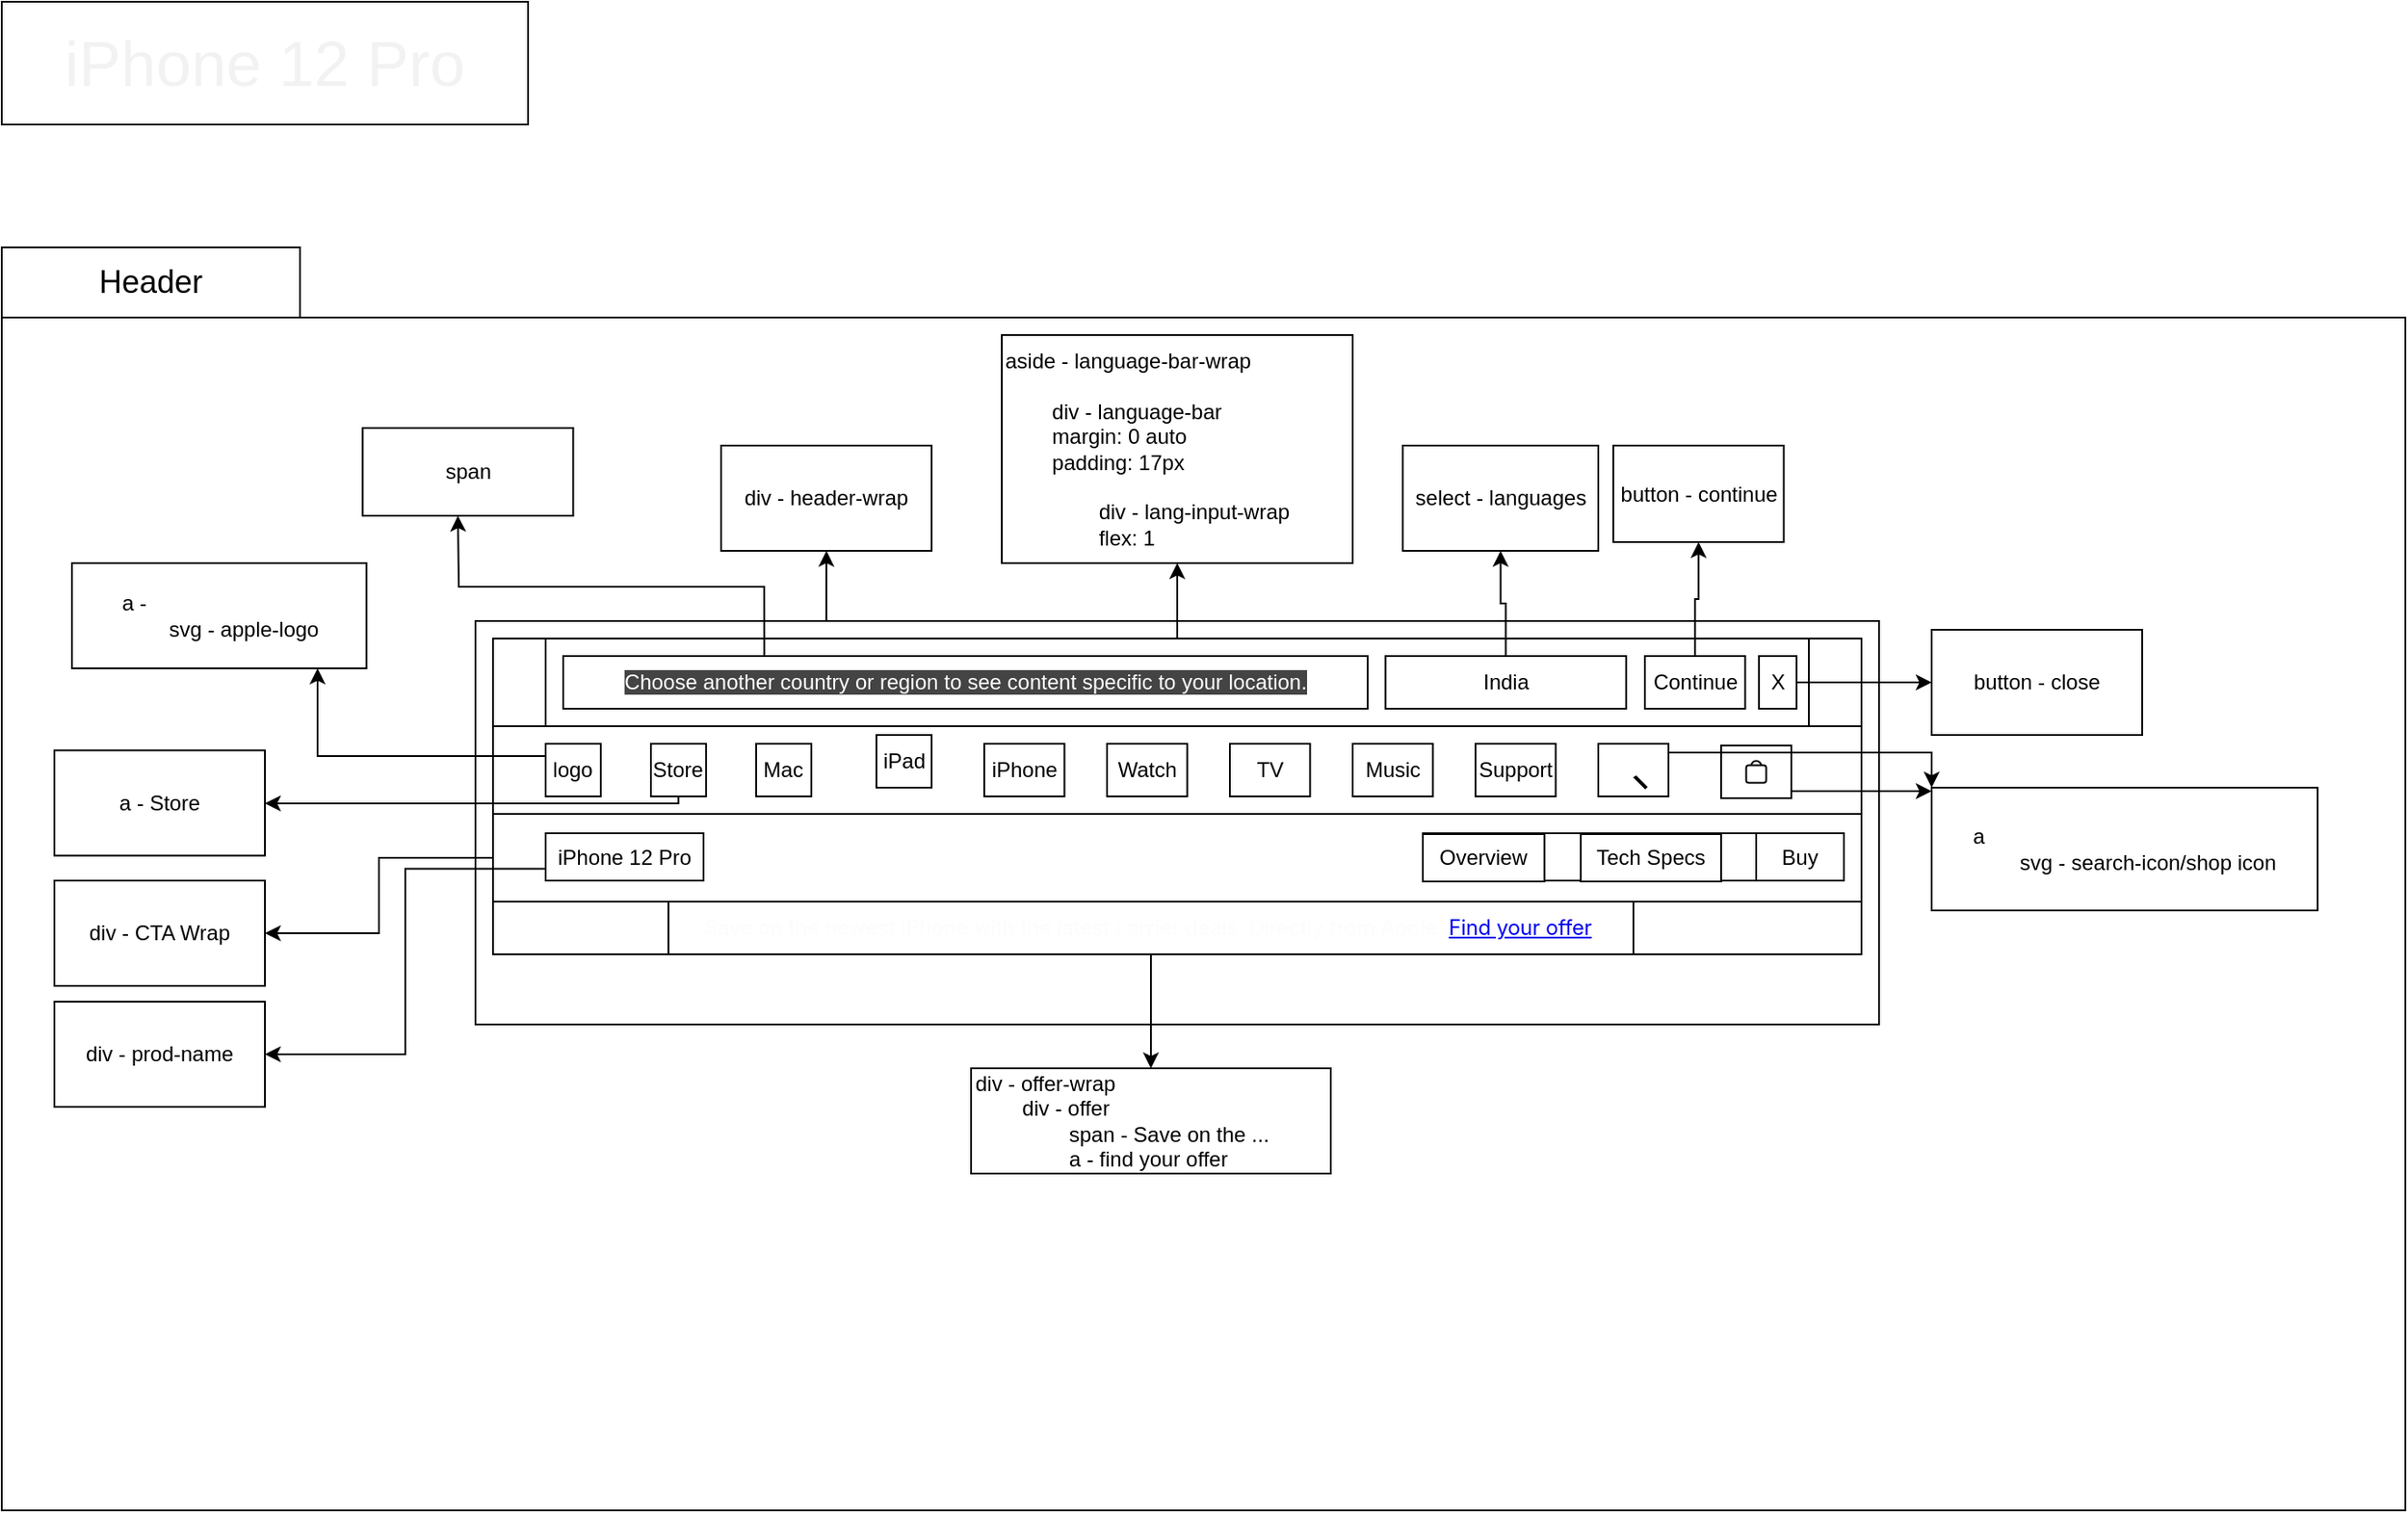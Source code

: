 <mxfile>
    <diagram id="HI-pFxY6XdASCWODzjDD" name="Page-1">
        <mxGraphModel dx="1712" dy="407" grid="1" gridSize="10" guides="1" tooltips="1" connect="1" arrows="1" fold="1" page="1" pageScale="1" pageWidth="850" pageHeight="1100" math="0" shadow="0">
            <root>
                <mxCell id="0"/>
                <mxCell id="1" parent="0"/>
                <mxCell id="63" value="" style="whiteSpace=wrap;html=1;" parent="1" vertex="1">
                    <mxGeometry x="-800" y="260" width="1370" height="680" as="geometry"/>
                </mxCell>
                <mxCell id="59" value="&lt;font style=&quot;font-size: 36px&quot; color=&quot;#f2f2f2&quot;&gt;iPhone 12 Pro&lt;/font&gt;" style="rounded=0;whiteSpace=wrap;html=1;align=center;" parent="1" vertex="1">
                    <mxGeometry x="-800" y="80" width="300" height="70" as="geometry"/>
                </mxCell>
                <mxCell id="61" value="&lt;font style=&quot;font-size: 18px&quot;&gt;Header&lt;/font&gt;" style="whiteSpace=wrap;html=1;" parent="1" vertex="1">
                    <mxGeometry x="-800" y="220" width="170" height="40" as="geometry"/>
                </mxCell>
                <mxCell id="62" value="" style="group" parent="1" vertex="1" connectable="0">
                    <mxGeometry x="-710" y="323" width="1129.995" height="340" as="geometry"/>
                </mxCell>
                <mxCell id="3" style="edgeStyle=orthogonalEdgeStyle;rounded=0;orthogonalLoop=1;jettySize=auto;html=1;exitX=0.25;exitY=0;exitDx=0;exitDy=0;" parent="62" source="2" edge="1">
                    <mxGeometry relative="1" as="geometry">
                        <mxPoint x="380.059" y="70" as="targetPoint"/>
                    </mxGeometry>
                </mxCell>
                <mxCell id="2" value="" style="whiteSpace=wrap;html=1;" parent="62" vertex="1">
                    <mxGeometry x="180" y="110" width="800" height="230" as="geometry"/>
                </mxCell>
                <mxCell id="4" value="div - header-wrap" style="whiteSpace=wrap;html=1;" parent="62" vertex="1">
                    <mxGeometry x="320" y="10" width="120" height="60" as="geometry"/>
                </mxCell>
                <mxCell id="9" value="" style="whiteSpace=wrap;html=1;" parent="62" vertex="1">
                    <mxGeometry x="190" y="170" width="780" height="50" as="geometry"/>
                </mxCell>
                <mxCell id="5" value="" style="whiteSpace=wrap;html=1;" parent="62" vertex="1">
                    <mxGeometry x="190" y="120" width="780" height="50" as="geometry"/>
                </mxCell>
                <mxCell id="14" value="select - languages" style="whiteSpace=wrap;html=1;" parent="62" vertex="1">
                    <mxGeometry x="708.57" y="10" width="111.43" height="60" as="geometry"/>
                </mxCell>
                <mxCell id="19" value="" style="group" parent="62" vertex="1" connectable="0">
                    <mxGeometry x="220" y="120" width="720" height="50" as="geometry"/>
                </mxCell>
                <mxCell id="6" value="" style="whiteSpace=wrap;html=1;" parent="19" vertex="1">
                    <mxGeometry width="720" height="50" as="geometry"/>
                </mxCell>
                <mxCell id="11" value="&lt;span style=&quot;color: rgb(255 , 255 , 255) ; font-family: &amp;#34;sf pro text&amp;#34; , &amp;#34;myriad set pro&amp;#34; , , , &amp;#34;blinkmacsystemfont&amp;#34; , &amp;#34;segoe ui&amp;#34; , &amp;#34;sf pro icons&amp;#34; , &amp;#34;apple legacy icons&amp;#34; , &amp;#34;helvetica neue&amp;#34; , &amp;#34;helvetica&amp;#34; , &amp;#34;arial&amp;#34; , sans-serif ; text-align: left ; background-color: rgb(68 , 68 , 68)&quot;&gt;Choose another country or region to see content specific to your location.&lt;/span&gt;" style="whiteSpace=wrap;html=1;" parent="19" vertex="1">
                    <mxGeometry x="10" y="10" width="458.57" height="30" as="geometry"/>
                </mxCell>
                <mxCell id="13" value="India" style="whiteSpace=wrap;html=1;" parent="19" vertex="1">
                    <mxGeometry x="478.71" y="10" width="137.143" height="30" as="geometry"/>
                </mxCell>
                <mxCell id="16" value="Continue" style="whiteSpace=wrap;html=1;" parent="19" vertex="1">
                    <mxGeometry x="626.57" y="10" width="57.14" height="30" as="geometry"/>
                </mxCell>
                <mxCell id="22" value="X" style="whiteSpace=wrap;html=1;" parent="19" vertex="1">
                    <mxGeometry x="691.57" y="10" width="21.43" height="30" as="geometry"/>
                </mxCell>
                <mxCell id="15" value="" style="edgeStyle=orthogonalEdgeStyle;rounded=0;orthogonalLoop=1;jettySize=auto;html=1;" parent="62" source="13" target="14" edge="1">
                    <mxGeometry relative="1" as="geometry"/>
                </mxCell>
                <mxCell id="20" value="button - continue" style="whiteSpace=wrap;html=1;" parent="62" vertex="1">
                    <mxGeometry x="828.57" y="10" width="97.14" height="55" as="geometry"/>
                </mxCell>
                <mxCell id="21" value="" style="edgeStyle=orthogonalEdgeStyle;rounded=0;orthogonalLoop=1;jettySize=auto;html=1;" parent="62" source="16" target="20" edge="1">
                    <mxGeometry relative="1" as="geometry"/>
                </mxCell>
                <mxCell id="23" value="button - close" style="whiteSpace=wrap;html=1;" parent="62" vertex="1">
                    <mxGeometry x="1009.995" y="115" width="120" height="60" as="geometry"/>
                </mxCell>
                <mxCell id="24" value="" style="edgeStyle=orthogonalEdgeStyle;rounded=0;orthogonalLoop=1;jettySize=auto;html=1;" parent="62" source="22" target="23" edge="1">
                    <mxGeometry relative="1" as="geometry"/>
                </mxCell>
                <mxCell id="25" value="logo" style="whiteSpace=wrap;html=1;" parent="62" vertex="1">
                    <mxGeometry x="220" y="180" width="31.43" height="30" as="geometry"/>
                </mxCell>
                <mxCell id="26" value="&lt;div&gt;&lt;span style=&quot;white-space: pre&quot;&gt;&#9;&lt;/span&gt;&lt;span&gt;a -&lt;/span&gt;&lt;br&gt;&lt;/div&gt;&lt;div&gt;&lt;span&gt;&lt;span style=&quot;white-space: pre&quot;&gt;&#9;&lt;span style=&quot;white-space: pre&quot;&gt;&#9;&lt;/span&gt;s&lt;/span&gt;vg&amp;nbsp;- apple-logo&lt;/span&gt;&lt;/div&gt;" style="whiteSpace=wrap;html=1;align=left;" parent="62" vertex="1">
                    <mxGeometry x="-50" y="77" width="167.86" height="60" as="geometry"/>
                </mxCell>
                <mxCell id="27" value="" style="edgeStyle=orthogonalEdgeStyle;rounded=0;orthogonalLoop=1;jettySize=auto;html=1;" parent="62" source="25" target="26" edge="1">
                    <mxGeometry relative="1" as="geometry">
                        <Array as="points">
                            <mxPoint x="90" y="187"/>
                        </Array>
                    </mxGeometry>
                </mxCell>
                <mxCell id="28" value="Store" style="whiteSpace=wrap;html=1;" parent="62" vertex="1">
                    <mxGeometry x="280" y="180" width="31.43" height="30" as="geometry"/>
                </mxCell>
                <mxCell id="29" value="Mac" style="whiteSpace=wrap;html=1;" parent="62" vertex="1">
                    <mxGeometry x="340" y="180" width="31.43" height="30" as="geometry"/>
                </mxCell>
                <mxCell id="30" value="iPad" style="whiteSpace=wrap;html=1;" parent="62" vertex="1">
                    <mxGeometry x="408.57" y="175" width="31.43" height="30" as="geometry"/>
                </mxCell>
                <mxCell id="31" value="iPhone" style="whiteSpace=wrap;html=1;" parent="62" vertex="1">
                    <mxGeometry x="470" y="180" width="45.72" height="30" as="geometry"/>
                </mxCell>
                <mxCell id="32" value="Watch" style="whiteSpace=wrap;html=1;" parent="62" vertex="1">
                    <mxGeometry x="540" y="180" width="45.72" height="30" as="geometry"/>
                </mxCell>
                <mxCell id="33" value="TV" style="whiteSpace=wrap;html=1;" parent="62" vertex="1">
                    <mxGeometry x="610" y="180" width="45.72" height="30" as="geometry"/>
                </mxCell>
                <mxCell id="34" value="Music" style="whiteSpace=wrap;html=1;" parent="62" vertex="1">
                    <mxGeometry x="680" y="180" width="45.72" height="30" as="geometry"/>
                </mxCell>
                <mxCell id="35" value="Support" style="whiteSpace=wrap;html=1;" parent="62" vertex="1">
                    <mxGeometry x="750" y="180" width="45.72" height="30" as="geometry"/>
                </mxCell>
                <mxCell id="41" value="" style="whiteSpace=wrap;html=1;" parent="62" vertex="1">
                    <mxGeometry x="890" y="181" width="40" height="30" as="geometry"/>
                </mxCell>
                <mxCell id="45" value="" style="group" parent="62" vertex="1" connectable="0">
                    <mxGeometry x="904.28" y="189.75" width="11.43" height="12.5" as="geometry"/>
                </mxCell>
                <mxCell id="47" value="" style="group" parent="45" vertex="1" connectable="0">
                    <mxGeometry width="11.43" height="12.5" as="geometry"/>
                </mxCell>
                <mxCell id="44" value="" style="rounded=1;whiteSpace=wrap;html=1;arcSize=50;" parent="47" vertex="1">
                    <mxGeometry x="2.86" width="5.72" height="10" as="geometry"/>
                </mxCell>
                <mxCell id="43" value="" style="rounded=1;whiteSpace=wrap;html=1;" parent="47" vertex="1">
                    <mxGeometry y="2.5" width="11.43" height="10" as="geometry"/>
                </mxCell>
                <mxCell id="36" value="" style="whiteSpace=wrap;html=1;" parent="62" vertex="1">
                    <mxGeometry x="820" y="180" width="40" height="30" as="geometry"/>
                </mxCell>
                <mxCell id="37" value="" style="group" parent="62" vertex="1" connectable="0">
                    <mxGeometry x="830" y="185" width="20" height="25" as="geometry"/>
                </mxCell>
                <mxCell id="38" value="" style="line;strokeWidth=2;html=1;fillColor=#FFFFFF;rotation=45;direction=west;" parent="37" vertex="1">
                    <mxGeometry x="3.631" y="10.033" width="16.17" height="9.121" as="geometry"/>
                </mxCell>
                <mxCell id="39" value="" style="ellipse;shape=doubleEllipse;whiteSpace=wrap;html=1;aspect=fixed;strokeColor=none;fillColor=#FFFFFF;" parent="37" vertex="1">
                    <mxGeometry width="14.522" height="14.522" as="geometry"/>
                </mxCell>
                <mxCell id="50" value="a - Store" style="whiteSpace=wrap;html=1;" parent="62" vertex="1">
                    <mxGeometry x="-60.005" y="183.75" width="120" height="60" as="geometry"/>
                </mxCell>
                <mxCell id="51" value="" style="edgeStyle=orthogonalEdgeStyle;rounded=0;orthogonalLoop=1;jettySize=auto;html=1;" parent="62" source="28" target="50" edge="1">
                    <mxGeometry relative="1" as="geometry">
                        <Array as="points">
                            <mxPoint x="296" y="214"/>
                        </Array>
                    </mxGeometry>
                </mxCell>
                <mxCell id="57" style="edgeStyle=orthogonalEdgeStyle;rounded=0;orthogonalLoop=1;jettySize=auto;html=1;exitX=0.25;exitY=0;exitDx=0;exitDy=0;" parent="62" source="11" edge="1">
                    <mxGeometry relative="1" as="geometry">
                        <mxPoint x="170" y="50" as="targetPoint"/>
                    </mxGeometry>
                </mxCell>
                <mxCell id="58" value="span" style="whiteSpace=wrap;html=1;" parent="62" vertex="1">
                    <mxGeometry x="115.71" width="120" height="50" as="geometry"/>
                </mxCell>
                <mxCell id="64" value="" style="whiteSpace=wrap;html=1;" vertex="1" parent="62">
                    <mxGeometry x="190" y="220" width="780" height="50" as="geometry"/>
                </mxCell>
                <mxCell id="65" value="" style="whiteSpace=wrap;html=1;" vertex="1" parent="62">
                    <mxGeometry x="190" y="270" width="780" height="30" as="geometry"/>
                </mxCell>
                <mxCell id="66" value="&lt;font color=&quot;#fcfcfc&quot;&gt;&lt;span style=&quot;font-family: &amp;#34;sf pro text&amp;#34; , &amp;#34;sf pro icons&amp;#34; , &amp;#34;helvetica neue&amp;#34; , &amp;#34;helvetica&amp;#34; , &amp;#34;arial&amp;#34; , sans-serif ; letter-spacing: -0.12px&quot;&gt;Save on the newest iPhone with the latest carrier deals. Directly from Apple.&amp;nbsp;&lt;/span&gt;&lt;a class=&quot;ribbon-link more&quot; href=&quot;https://www.apple.com/us/shop/goto/buy_iphone/carrier_offers&quot; style=&quot;letter-spacing: -0.12px ; animation: 1s cubic-bezier(0.42 , 0 , 0.58 , 1) 1.8s 1 normal forwards running ; font-family: &amp;#34;sf pro text&amp;#34; , &amp;#34;sf pro icons&amp;#34; , &amp;#34;helvetica neue&amp;#34; , &amp;#34;helvetica&amp;#34; , &amp;#34;arial&amp;#34; , sans-serif&quot;&gt;Find your offer&lt;/a&gt;&lt;span style=&quot;font-family: &amp;#34;sf pro text&amp;#34; , &amp;#34;sf pro icons&amp;#34; , &amp;#34;helvetica neue&amp;#34; , &amp;#34;helvetica&amp;#34; , &amp;#34;arial&amp;#34; , sans-serif ; letter-spacing: -0.12px&quot;&gt;&amp;nbsp;&lt;/span&gt;&lt;/font&gt;" style="whiteSpace=wrap;html=1;" vertex="1" parent="62">
                    <mxGeometry x="290" y="270" width="550" height="30" as="geometry"/>
                </mxCell>
                <mxCell id="68" value="" style="whiteSpace=wrap;html=1;" vertex="1" parent="62">
                    <mxGeometry x="720" y="231" width="240" height="27" as="geometry"/>
                </mxCell>
                <mxCell id="71" value="Tech Specs" style="whiteSpace=wrap;html=1;" vertex="1" parent="62">
                    <mxGeometry x="810" y="231.5" width="80" height="27" as="geometry"/>
                </mxCell>
                <mxCell id="70" value="Overview" style="whiteSpace=wrap;html=1;" vertex="1" parent="62">
                    <mxGeometry x="720" y="231.5" width="69.29" height="27" as="geometry"/>
                </mxCell>
                <mxCell id="52" value="&lt;div style=&quot;text-align: left&quot;&gt;&lt;span&gt;a&lt;/span&gt;&lt;/div&gt;&lt;span style=&quot;white-space: pre&quot;&gt;&lt;div style=&quot;text-align: left&quot;&gt;&lt;span&gt;&#9;&lt;/span&gt;&lt;span style=&quot;white-space: normal&quot;&gt;svg - search-icon/shop icon&lt;/span&gt;&lt;/div&gt;&lt;/span&gt;" style="whiteSpace=wrap;html=1;" parent="1" vertex="1">
                    <mxGeometry x="299.99" y="528" width="220" height="70" as="geometry"/>
                </mxCell>
                <mxCell id="80" style="edgeStyle=orthogonalEdgeStyle;rounded=0;orthogonalLoop=1;jettySize=auto;html=1;exitX=0;exitY=0.75;exitDx=0;exitDy=0;entryX=1;entryY=0.5;entryDx=0;entryDy=0;" edge="1" parent="1" source="67" target="77">
                    <mxGeometry relative="1" as="geometry"/>
                </mxCell>
                <mxCell id="67" value="iPhone 12 Pro" style="whiteSpace=wrap;html=1;" vertex="1" parent="1">
                    <mxGeometry x="-490" y="554" width="90" height="27" as="geometry"/>
                </mxCell>
                <mxCell id="69" value="Buy" style="whiteSpace=wrap;html=1;" vertex="1" parent="1">
                    <mxGeometry x="200" y="554" width="50" height="27" as="geometry"/>
                </mxCell>
                <mxCell id="72" value="div - CTA Wrap" style="whiteSpace=wrap;html=1;" vertex="1" parent="1">
                    <mxGeometry x="-770" y="581" width="120" height="60" as="geometry"/>
                </mxCell>
                <mxCell id="73" value="" style="edgeStyle=orthogonalEdgeStyle;rounded=0;orthogonalLoop=1;jettySize=auto;html=1;" edge="1" parent="1" source="64" target="72">
                    <mxGeometry relative="1" as="geometry"/>
                </mxCell>
                <mxCell id="77" value="div - prod-name" style="whiteSpace=wrap;html=1;" vertex="1" parent="1">
                    <mxGeometry x="-770" y="650" width="120" height="60" as="geometry"/>
                </mxCell>
                <mxCell id="81" style="edgeStyle=orthogonalEdgeStyle;rounded=0;orthogonalLoop=1;jettySize=auto;html=1;entryX=0;entryY=0;entryDx=0;entryDy=0;" edge="1" parent="1" source="36" target="52">
                    <mxGeometry relative="1" as="geometry">
                        <Array as="points">
                            <mxPoint x="300" y="508"/>
                        </Array>
                    </mxGeometry>
                </mxCell>
                <mxCell id="83" style="edgeStyle=orthogonalEdgeStyle;rounded=0;orthogonalLoop=1;jettySize=auto;html=1;" edge="1" parent="1" source="41">
                    <mxGeometry relative="1" as="geometry">
                        <mxPoint x="300" y="530" as="targetPoint"/>
                        <Array as="points">
                            <mxPoint x="240" y="530"/>
                            <mxPoint x="240" y="530"/>
                        </Array>
                    </mxGeometry>
                </mxCell>
                <mxCell id="84" value="&lt;div&gt;&lt;span&gt;div - offer-wrap&lt;/span&gt;&lt;/div&gt;&lt;span style=&quot;white-space: pre&quot;&gt;&lt;span style=&quot;white-space: pre&quot;&gt;&#9;&lt;/span&gt;div - offer&lt;br&gt;&lt;span style=&quot;white-space: pre&quot;&gt;&#9;&lt;/span&gt;&lt;span style=&quot;white-space: pre&quot;&gt;&#9;&lt;/span&gt;span - Save on the ...&lt;br&gt;&lt;span style=&quot;white-space: pre&quot;&gt;&#9;&lt;/span&gt;&lt;span style=&quot;white-space: pre&quot;&gt;&#9;&lt;/span&gt;a - find your offer&lt;br&gt;&lt;/span&gt;" style="whiteSpace=wrap;html=1;align=left;" vertex="1" parent="1">
                    <mxGeometry x="-247.5" y="688" width="205" height="60" as="geometry"/>
                </mxCell>
                <mxCell id="85" value="" style="edgeStyle=orthogonalEdgeStyle;rounded=0;orthogonalLoop=1;jettySize=auto;html=1;" edge="1" parent="1" source="66" target="84">
                    <mxGeometry relative="1" as="geometry"/>
                </mxCell>
                <mxCell id="7" value="&lt;div&gt;&lt;span&gt;aside - language-bar-wrap&lt;/span&gt;&lt;/div&gt;&lt;div&gt;&lt;span&gt;&lt;br&gt;&lt;/span&gt;&lt;/div&gt;&lt;div&gt;&lt;span style=&quot;white-space: pre&quot;&gt;&#9;&lt;/span&gt;div - language-bar&lt;br&gt;&lt;/div&gt;&lt;div&gt;&lt;span&gt;&lt;span style=&quot;white-space: pre&quot;&gt;&#9;&lt;/span&gt;margin: 0 auto&lt;/span&gt;&lt;/div&gt;&lt;div&gt;&lt;span&gt;&lt;span style=&quot;white-space: pre&quot;&gt;&#9;&lt;/span&gt;padding: 17px&lt;br&gt;&lt;/span&gt;&lt;/div&gt;&lt;div&gt;&lt;span&gt;&lt;span style=&quot;white-space: pre&quot;&gt;&#9;&lt;/span&gt;&lt;span style=&quot;white-space: pre&quot;&gt;&#9;&lt;/span&gt;&lt;br&gt;&lt;/span&gt;&lt;/div&gt;&lt;div&gt;&lt;span style=&quot;white-space: pre&quot;&gt;&#9;&lt;/span&gt;&lt;span style=&quot;white-space: pre&quot;&gt;&#9;&lt;/span&gt;div - lang-input-wrap&lt;br&gt;&lt;/div&gt;&lt;div&gt;&lt;span style=&quot;white-space: pre&quot;&gt;&#9;&lt;span style=&quot;white-space: pre&quot;&gt;&#9;&lt;/span&gt;&lt;/span&gt;flex: 1&lt;/div&gt;" style="whiteSpace=wrap;html=1;align=left;" parent="1" vertex="1">
                    <mxGeometry x="-230" y="270" width="200" height="130" as="geometry"/>
                </mxCell>
                <mxCell id="8" value="" style="edgeStyle=orthogonalEdgeStyle;rounded=0;orthogonalLoop=1;jettySize=auto;html=1;" parent="1" source="5" target="7" edge="1">
                    <mxGeometry relative="1" as="geometry"/>
                </mxCell>
            </root>
        </mxGraphModel>
    </diagram>
</mxfile>